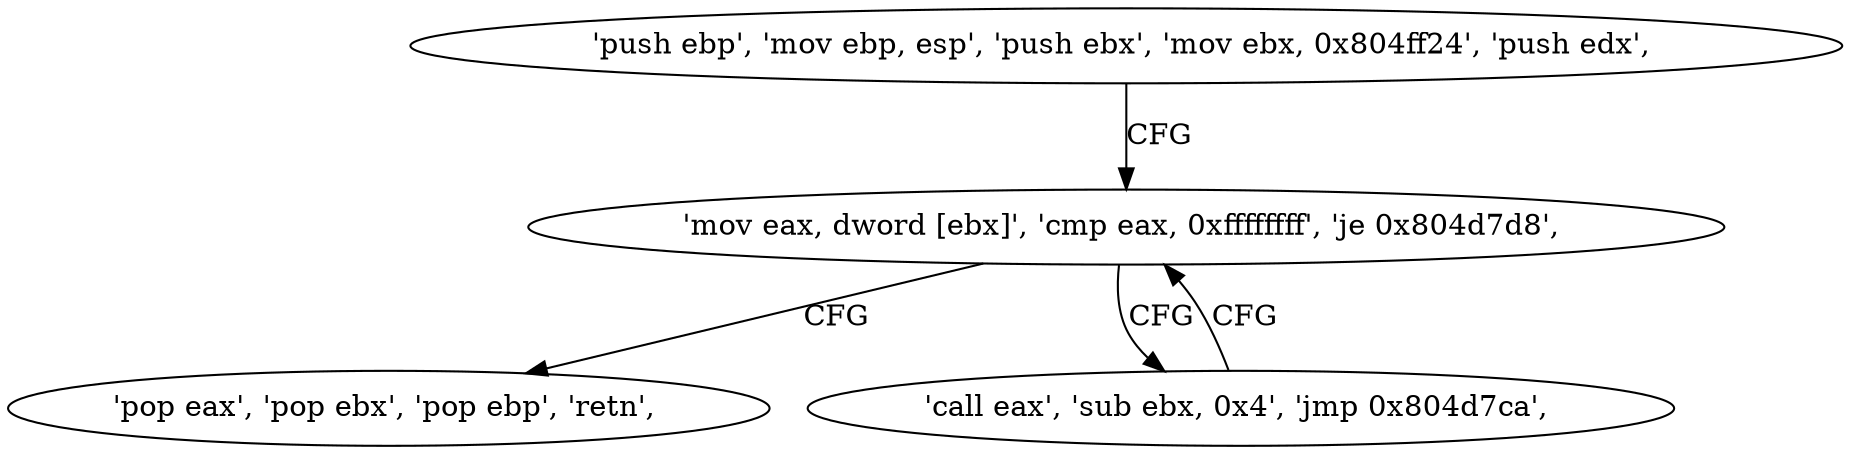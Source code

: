 digraph "func" {
"134535104" [label = "'push ebp', 'mov ebp, esp', 'push ebx', 'mov ebx, 0x804ff24', 'push edx', " ]
"134535114" [label = "'mov eax, dword [ebx]', 'cmp eax, 0xffffffff', 'je 0x804d7d8', " ]
"134535128" [label = "'pop eax', 'pop ebx', 'pop ebp', 'retn', " ]
"134535121" [label = "'call eax', 'sub ebx, 0x4', 'jmp 0x804d7ca', " ]
"134535104" -> "134535114" [ label = "CFG" ]
"134535114" -> "134535128" [ label = "CFG" ]
"134535114" -> "134535121" [ label = "CFG" ]
"134535121" -> "134535114" [ label = "CFG" ]
}

